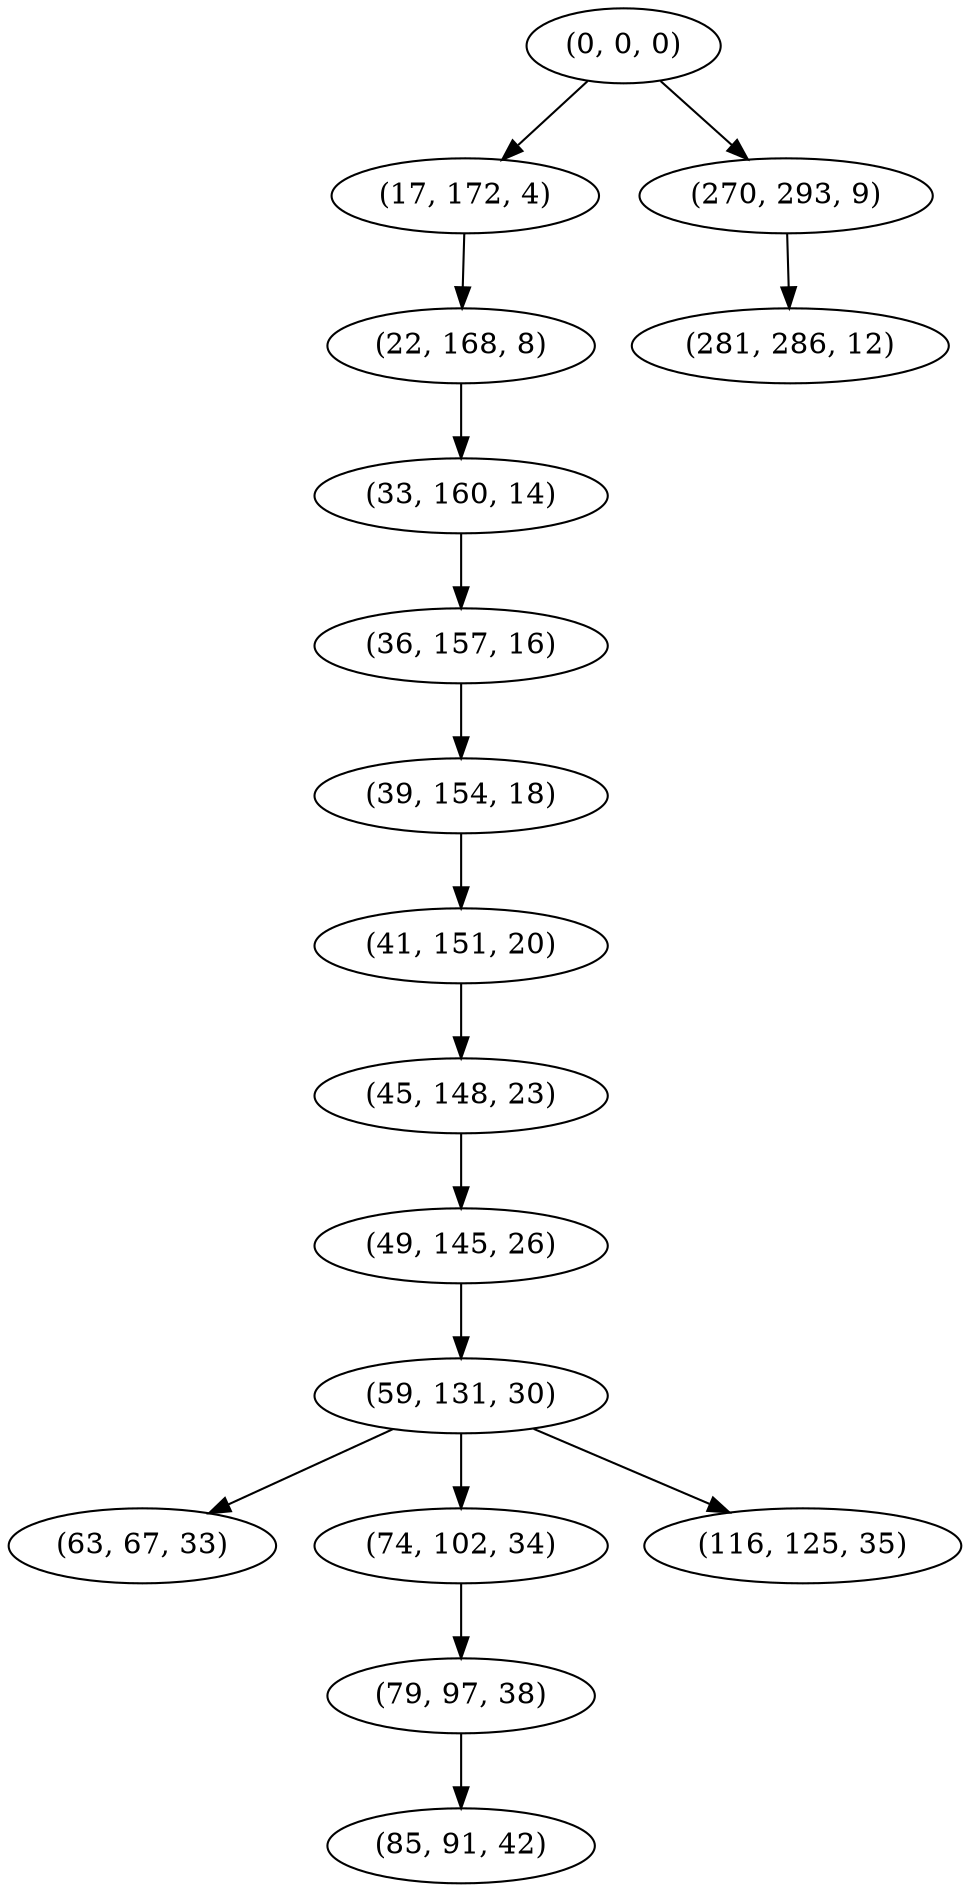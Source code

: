 digraph tree {
    "(0, 0, 0)";
    "(17, 172, 4)";
    "(22, 168, 8)";
    "(33, 160, 14)";
    "(36, 157, 16)";
    "(39, 154, 18)";
    "(41, 151, 20)";
    "(45, 148, 23)";
    "(49, 145, 26)";
    "(59, 131, 30)";
    "(63, 67, 33)";
    "(74, 102, 34)";
    "(79, 97, 38)";
    "(85, 91, 42)";
    "(116, 125, 35)";
    "(270, 293, 9)";
    "(281, 286, 12)";
    "(0, 0, 0)" -> "(17, 172, 4)";
    "(0, 0, 0)" -> "(270, 293, 9)";
    "(17, 172, 4)" -> "(22, 168, 8)";
    "(22, 168, 8)" -> "(33, 160, 14)";
    "(33, 160, 14)" -> "(36, 157, 16)";
    "(36, 157, 16)" -> "(39, 154, 18)";
    "(39, 154, 18)" -> "(41, 151, 20)";
    "(41, 151, 20)" -> "(45, 148, 23)";
    "(45, 148, 23)" -> "(49, 145, 26)";
    "(49, 145, 26)" -> "(59, 131, 30)";
    "(59, 131, 30)" -> "(63, 67, 33)";
    "(59, 131, 30)" -> "(74, 102, 34)";
    "(59, 131, 30)" -> "(116, 125, 35)";
    "(74, 102, 34)" -> "(79, 97, 38)";
    "(79, 97, 38)" -> "(85, 91, 42)";
    "(270, 293, 9)" -> "(281, 286, 12)";
}
